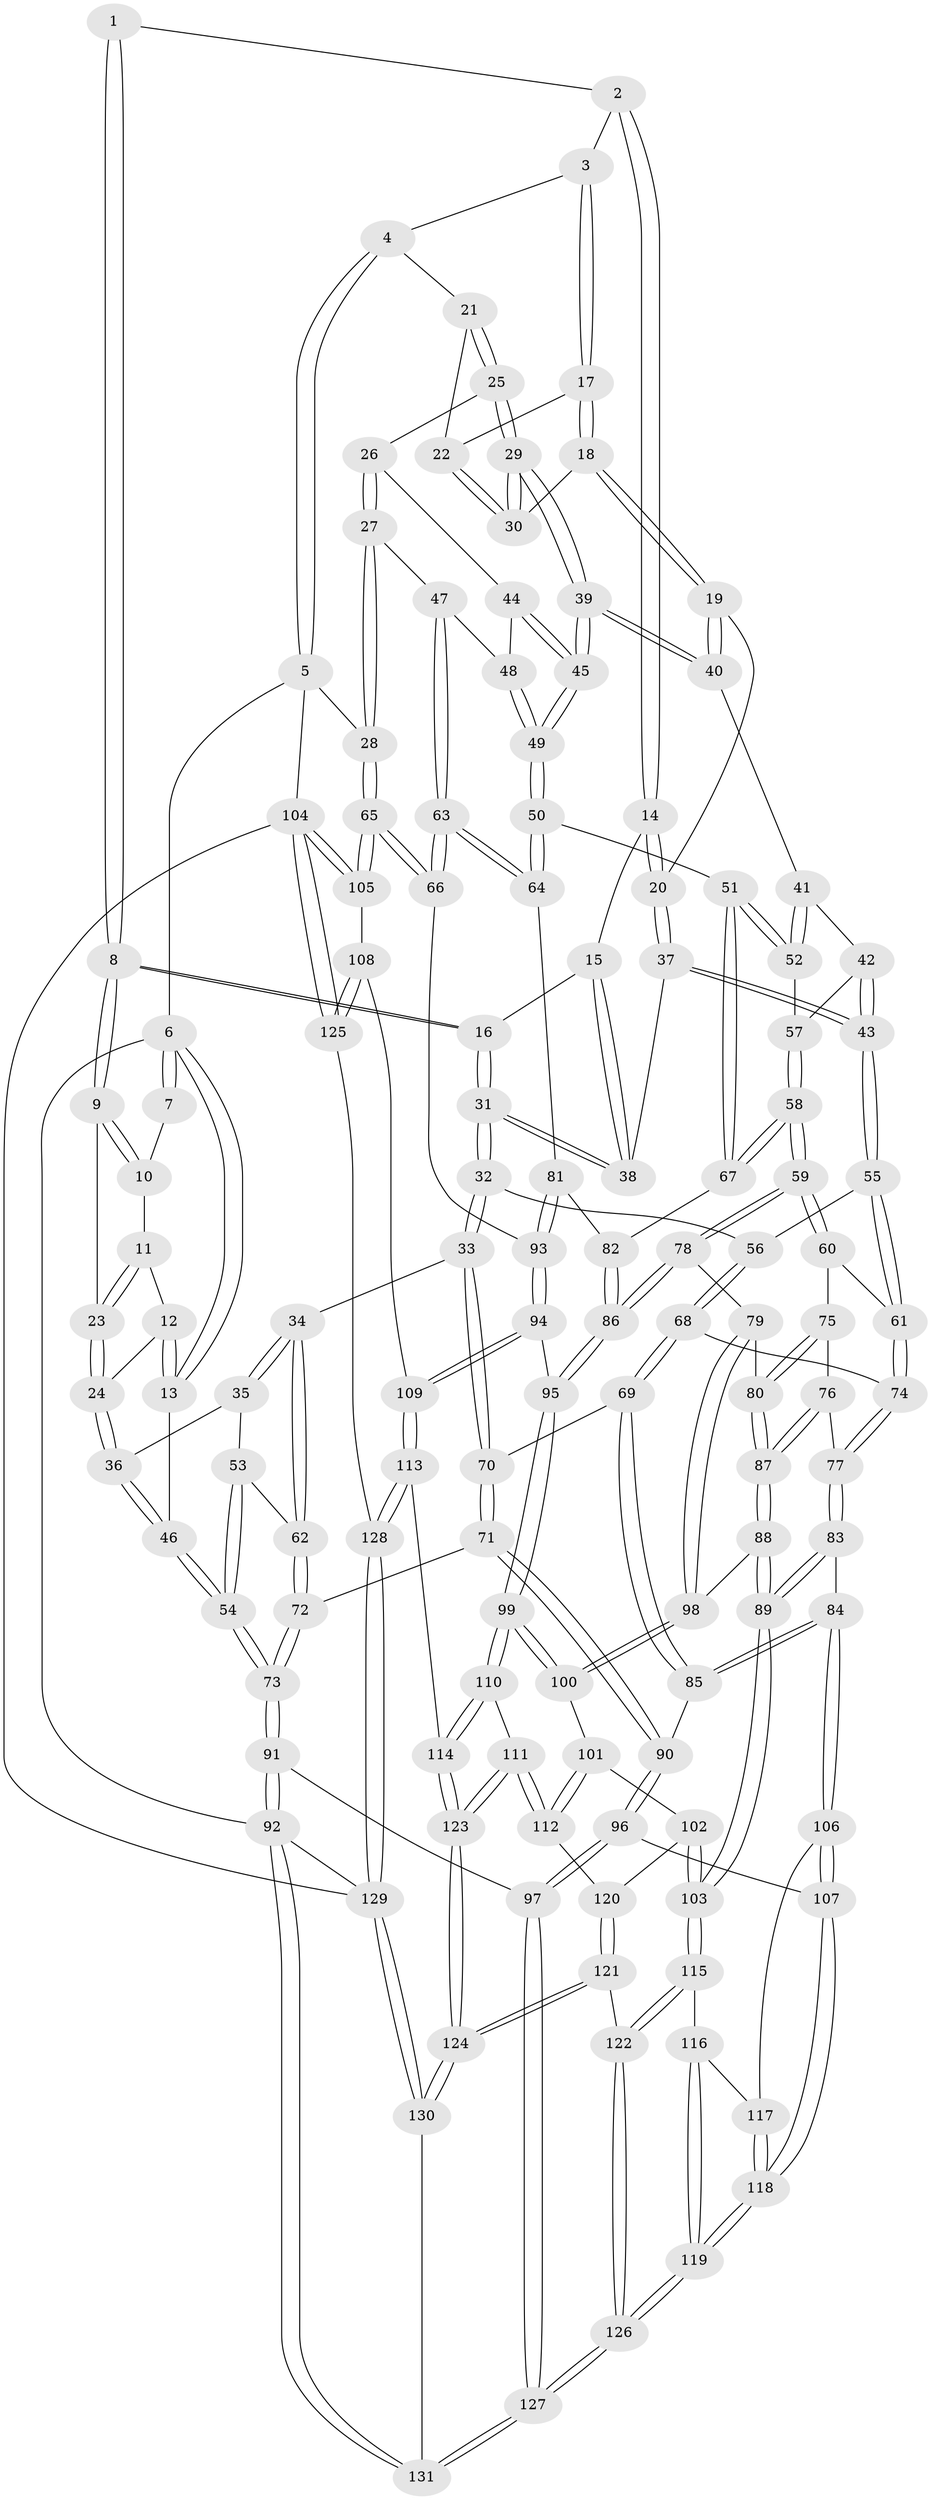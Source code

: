 // Generated by graph-tools (version 1.1) at 2025/00/03/09/25 05:00:49]
// undirected, 131 vertices, 324 edges
graph export_dot {
graph [start="1"]
  node [color=gray90,style=filled];
  1 [pos="+0.34382689165572305+0"];
  2 [pos="+0.49810835229588335+0"];
  3 [pos="+0.5100413782652069+0"];
  4 [pos="+0.704627662317655+0"];
  5 [pos="+1+0"];
  6 [pos="+0+0"];
  7 [pos="+0+0"];
  8 [pos="+0.22761399981081135+0.11621730036600036"];
  9 [pos="+0.1898407687722943+0.09968548932045938"];
  10 [pos="+0.02575916878264605+0"];
  11 [pos="+0.053695954464477016+0.06677853111182727"];
  12 [pos="+0.023676435884750983+0.10752229993560364"];
  13 [pos="+0+0.14538231923659814"];
  14 [pos="+0.37267808604599434+0.09895809509143984"];
  15 [pos="+0.3046633556443264+0.11621044915924406"];
  16 [pos="+0.22916515338512675+0.11813089347642661"];
  17 [pos="+0.565476024324563+0.08392130214529846"];
  18 [pos="+0.5636447892187444+0.10974310967220534"];
  19 [pos="+0.5497994194307577+0.15788033236936586"];
  20 [pos="+0.41683152768410303+0.17412593564025142"];
  21 [pos="+0.7724145563659542+0.06933361551749258"];
  22 [pos="+0.7306866969383633+0.10390954720014867"];
  23 [pos="+0.1194164806901774+0.12031679621148539"];
  24 [pos="+0.06477839955777467+0.19792112785684235"];
  25 [pos="+0.8574765387043344+0.1369960151661671"];
  26 [pos="+0.87912193714883+0.1483609856533146"];
  27 [pos="+1+0.038647747486955236"];
  28 [pos="+1+0"];
  29 [pos="+0.698424782198+0.22277758151743368"];
  30 [pos="+0.7021860298656263+0.16020093917884876"];
  31 [pos="+0.217915188684959+0.23218334337714178"];
  32 [pos="+0.19760528898454896+0.27289916538577913"];
  33 [pos="+0.19127306564217078+0.27512312511561027"];
  34 [pos="+0.18477158646619252+0.2756634245742816"];
  35 [pos="+0.07488846277058869+0.22067348619760593"];
  36 [pos="+0.062089681397271085+0.2098560781269759"];
  37 [pos="+0.39463691762701597+0.24531812672377953"];
  38 [pos="+0.33150240109938267+0.2235770747705405"];
  39 [pos="+0.6893766877822676+0.24949319726669758"];
  40 [pos="+0.5574240425679695+0.17897076548118865"];
  41 [pos="+0.5435150654480585+0.22205509431110956"];
  42 [pos="+0.5026259614768078+0.2831301426078627"];
  43 [pos="+0.41357886917366155+0.33671191873573575"];
  44 [pos="+0.8740895589155127+0.17143465688122828"];
  45 [pos="+0.719138817009289+0.3395908056738649"];
  46 [pos="+0+0.2834258258927113"];
  47 [pos="+0.9362531375377582+0.30909662619438183"];
  48 [pos="+0.9053185313233433+0.2775016485822388"];
  49 [pos="+0.718115778563496+0.36459458464954636"];
  50 [pos="+0.7179274306478558+0.36547733945635086"];
  51 [pos="+0.7018427602389099+0.3762002302664449"];
  52 [pos="+0.6126617493413843+0.32036261925940746"];
  53 [pos="+0.051103897090509796+0.3268515271273029"];
  54 [pos="+0+0.29717334004552054"];
  55 [pos="+0.4130318608272733+0.3384349782428762"];
  56 [pos="+0.2322569295857812+0.2996610514344117"];
  57 [pos="+0.5406919788830307+0.3025943842872607"];
  58 [pos="+0.5817335260487735+0.46588309717876886"];
  59 [pos="+0.5728774535646104+0.4708380581690228"];
  60 [pos="+0.4497236853766431+0.40911155114526193"];
  61 [pos="+0.41851423378391095+0.3775256734127899"];
  62 [pos="+0.09728389502170785+0.3603730360873829"];
  63 [pos="+0.9963335992315541+0.48836841688774574"];
  64 [pos="+0.8850987566370662+0.4571104648857434"];
  65 [pos="+1+0.5572614195767278"];
  66 [pos="+1+0.5235144661403067"];
  67 [pos="+0.6532903297682238+0.430406472995609"];
  68 [pos="+0.2729569738484233+0.4673279010145131"];
  69 [pos="+0.19802706122168917+0.4913285414189726"];
  70 [pos="+0.17966103007920559+0.4899375018125722"];
  71 [pos="+0.12177844902558654+0.501073156281275"];
  72 [pos="+0.08377349703480791+0.42890781815131773"];
  73 [pos="+0+0.3331481879684209"];
  74 [pos="+0.27771801369326626+0.46771977762681394"];
  75 [pos="+0.4322960941933944+0.4527363708075074"];
  76 [pos="+0.36770993203974944+0.5443374680291085"];
  77 [pos="+0.2953004832648325+0.49376035594388745"];
  78 [pos="+0.5687810924855735+0.4932885329566213"];
  79 [pos="+0.5641875273923732+0.5044648046309331"];
  80 [pos="+0.4229781158755827+0.5586170665408426"];
  81 [pos="+0.7568852846713379+0.5631297779232295"];
  82 [pos="+0.7073000007120095+0.5233818135043103"];
  83 [pos="+0.3067745157470546+0.6841952034164259"];
  84 [pos="+0.29173590685963097+0.6863255886791233"];
  85 [pos="+0.269417788813258+0.6676001869513603"];
  86 [pos="+0.6822869955045341+0.6200128466178262"];
  87 [pos="+0.3922009916145787+0.5948048356644082"];
  88 [pos="+0.39102664239880597+0.6375036141723412"];
  89 [pos="+0.35597677817142254+0.6885976329406904"];
  90 [pos="+0.05104668206737626+0.60286039326324"];
  91 [pos="+0+0.6958280385501342"];
  92 [pos="+0+1"];
  93 [pos="+0.774600820648979+0.6615083492137174"];
  94 [pos="+0.7549514033607185+0.6879588604032306"];
  95 [pos="+0.7034091508062753+0.6859939033802316"];
  96 [pos="+0+0.6917723690720832"];
  97 [pos="+0+0.6943850898382316"];
  98 [pos="+0.542685737323471+0.6024335208763312"];
  99 [pos="+0.6504084675155525+0.7066061841903025"];
  100 [pos="+0.5813462825106197+0.6932317533130806"];
  101 [pos="+0.5640704572387485+0.7093617936049024"];
  102 [pos="+0.46077659764598056+0.766940982528187"];
  103 [pos="+0.42260184610415824+0.7754678575534057"];
  104 [pos="+1+1"];
  105 [pos="+1+0.5777302170349984"];
  106 [pos="+0.28558199037691484+0.6933065039236862"];
  107 [pos="+0.1255214778103103+0.7772434842742735"];
  108 [pos="+0.9027405518783509+0.7996967351508933"];
  109 [pos="+0.8430491171626443+0.8385646664138465"];
  110 [pos="+0.6513472460091294+0.7775387998751908"];
  111 [pos="+0.6360136455067139+0.8660617612808231"];
  112 [pos="+0.5809017412025061+0.8351682573924397"];
  113 [pos="+0.8428177138642943+0.8393730214398004"];
  114 [pos="+0.8109150016817875+0.853712464216516"];
  115 [pos="+0.40838763049202476+0.8540118662450535"];
  116 [pos="+0.29104240453953595+0.8146122448968697"];
  117 [pos="+0.2684954184650468+0.782877896158977"];
  118 [pos="+0.19513506918171217+0.8934547951306682"];
  119 [pos="+0.23380619608358869+1"];
  120 [pos="+0.5557973769782302+0.8350696866917557"];
  121 [pos="+0.4904915532339217+0.917301035825483"];
  122 [pos="+0.40673433251028634+0.8792097909903682"];
  123 [pos="+0.6649313081815861+0.9349068366334266"];
  124 [pos="+0.6239344821600113+1"];
  125 [pos="+1+1"];
  126 [pos="+0.23411534496056863+1"];
  127 [pos="+0.2059537229744633+1"];
  128 [pos="+0.8724463731192759+0.8968289405307643"];
  129 [pos="+0.8360096206664499+1"];
  130 [pos="+0.6322367877213739+1"];
  131 [pos="+0.19407473922742194+1"];
  1 -- 2;
  1 -- 8;
  1 -- 8;
  2 -- 3;
  2 -- 14;
  2 -- 14;
  3 -- 4;
  3 -- 17;
  3 -- 17;
  4 -- 5;
  4 -- 5;
  4 -- 21;
  5 -- 6;
  5 -- 28;
  5 -- 104;
  6 -- 7;
  6 -- 7;
  6 -- 13;
  6 -- 13;
  6 -- 92;
  7 -- 10;
  8 -- 9;
  8 -- 9;
  8 -- 16;
  8 -- 16;
  9 -- 10;
  9 -- 10;
  9 -- 23;
  10 -- 11;
  11 -- 12;
  11 -- 23;
  11 -- 23;
  12 -- 13;
  12 -- 13;
  12 -- 24;
  13 -- 46;
  14 -- 15;
  14 -- 20;
  14 -- 20;
  15 -- 16;
  15 -- 38;
  15 -- 38;
  16 -- 31;
  16 -- 31;
  17 -- 18;
  17 -- 18;
  17 -- 22;
  18 -- 19;
  18 -- 19;
  18 -- 30;
  19 -- 20;
  19 -- 40;
  19 -- 40;
  20 -- 37;
  20 -- 37;
  21 -- 22;
  21 -- 25;
  21 -- 25;
  22 -- 30;
  22 -- 30;
  23 -- 24;
  23 -- 24;
  24 -- 36;
  24 -- 36;
  25 -- 26;
  25 -- 29;
  25 -- 29;
  26 -- 27;
  26 -- 27;
  26 -- 44;
  27 -- 28;
  27 -- 28;
  27 -- 47;
  28 -- 65;
  28 -- 65;
  29 -- 30;
  29 -- 30;
  29 -- 39;
  29 -- 39;
  31 -- 32;
  31 -- 32;
  31 -- 38;
  31 -- 38;
  32 -- 33;
  32 -- 33;
  32 -- 56;
  33 -- 34;
  33 -- 70;
  33 -- 70;
  34 -- 35;
  34 -- 35;
  34 -- 62;
  34 -- 62;
  35 -- 36;
  35 -- 53;
  36 -- 46;
  36 -- 46;
  37 -- 38;
  37 -- 43;
  37 -- 43;
  39 -- 40;
  39 -- 40;
  39 -- 45;
  39 -- 45;
  40 -- 41;
  41 -- 42;
  41 -- 52;
  41 -- 52;
  42 -- 43;
  42 -- 43;
  42 -- 57;
  43 -- 55;
  43 -- 55;
  44 -- 45;
  44 -- 45;
  44 -- 48;
  45 -- 49;
  45 -- 49;
  46 -- 54;
  46 -- 54;
  47 -- 48;
  47 -- 63;
  47 -- 63;
  48 -- 49;
  48 -- 49;
  49 -- 50;
  49 -- 50;
  50 -- 51;
  50 -- 64;
  50 -- 64;
  51 -- 52;
  51 -- 52;
  51 -- 67;
  51 -- 67;
  52 -- 57;
  53 -- 54;
  53 -- 54;
  53 -- 62;
  54 -- 73;
  54 -- 73;
  55 -- 56;
  55 -- 61;
  55 -- 61;
  56 -- 68;
  56 -- 68;
  57 -- 58;
  57 -- 58;
  58 -- 59;
  58 -- 59;
  58 -- 67;
  58 -- 67;
  59 -- 60;
  59 -- 60;
  59 -- 78;
  59 -- 78;
  60 -- 61;
  60 -- 75;
  61 -- 74;
  61 -- 74;
  62 -- 72;
  62 -- 72;
  63 -- 64;
  63 -- 64;
  63 -- 66;
  63 -- 66;
  64 -- 81;
  65 -- 66;
  65 -- 66;
  65 -- 105;
  65 -- 105;
  66 -- 93;
  67 -- 82;
  68 -- 69;
  68 -- 69;
  68 -- 74;
  69 -- 70;
  69 -- 85;
  69 -- 85;
  70 -- 71;
  70 -- 71;
  71 -- 72;
  71 -- 90;
  71 -- 90;
  72 -- 73;
  72 -- 73;
  73 -- 91;
  73 -- 91;
  74 -- 77;
  74 -- 77;
  75 -- 76;
  75 -- 80;
  75 -- 80;
  76 -- 77;
  76 -- 87;
  76 -- 87;
  77 -- 83;
  77 -- 83;
  78 -- 79;
  78 -- 86;
  78 -- 86;
  79 -- 80;
  79 -- 98;
  79 -- 98;
  80 -- 87;
  80 -- 87;
  81 -- 82;
  81 -- 93;
  81 -- 93;
  82 -- 86;
  82 -- 86;
  83 -- 84;
  83 -- 89;
  83 -- 89;
  84 -- 85;
  84 -- 85;
  84 -- 106;
  84 -- 106;
  85 -- 90;
  86 -- 95;
  86 -- 95;
  87 -- 88;
  87 -- 88;
  88 -- 89;
  88 -- 89;
  88 -- 98;
  89 -- 103;
  89 -- 103;
  90 -- 96;
  90 -- 96;
  91 -- 92;
  91 -- 92;
  91 -- 97;
  92 -- 131;
  92 -- 131;
  92 -- 129;
  93 -- 94;
  93 -- 94;
  94 -- 95;
  94 -- 109;
  94 -- 109;
  95 -- 99;
  95 -- 99;
  96 -- 97;
  96 -- 97;
  96 -- 107;
  97 -- 127;
  97 -- 127;
  98 -- 100;
  98 -- 100;
  99 -- 100;
  99 -- 100;
  99 -- 110;
  99 -- 110;
  100 -- 101;
  101 -- 102;
  101 -- 112;
  101 -- 112;
  102 -- 103;
  102 -- 103;
  102 -- 120;
  103 -- 115;
  103 -- 115;
  104 -- 105;
  104 -- 105;
  104 -- 125;
  104 -- 125;
  104 -- 129;
  105 -- 108;
  106 -- 107;
  106 -- 107;
  106 -- 117;
  107 -- 118;
  107 -- 118;
  108 -- 109;
  108 -- 125;
  108 -- 125;
  109 -- 113;
  109 -- 113;
  110 -- 111;
  110 -- 114;
  110 -- 114;
  111 -- 112;
  111 -- 112;
  111 -- 123;
  111 -- 123;
  112 -- 120;
  113 -- 114;
  113 -- 128;
  113 -- 128;
  114 -- 123;
  114 -- 123;
  115 -- 116;
  115 -- 122;
  115 -- 122;
  116 -- 117;
  116 -- 119;
  116 -- 119;
  117 -- 118;
  117 -- 118;
  118 -- 119;
  118 -- 119;
  119 -- 126;
  119 -- 126;
  120 -- 121;
  120 -- 121;
  121 -- 122;
  121 -- 124;
  121 -- 124;
  122 -- 126;
  122 -- 126;
  123 -- 124;
  123 -- 124;
  124 -- 130;
  124 -- 130;
  125 -- 128;
  126 -- 127;
  126 -- 127;
  127 -- 131;
  127 -- 131;
  128 -- 129;
  128 -- 129;
  129 -- 130;
  129 -- 130;
  130 -- 131;
}
